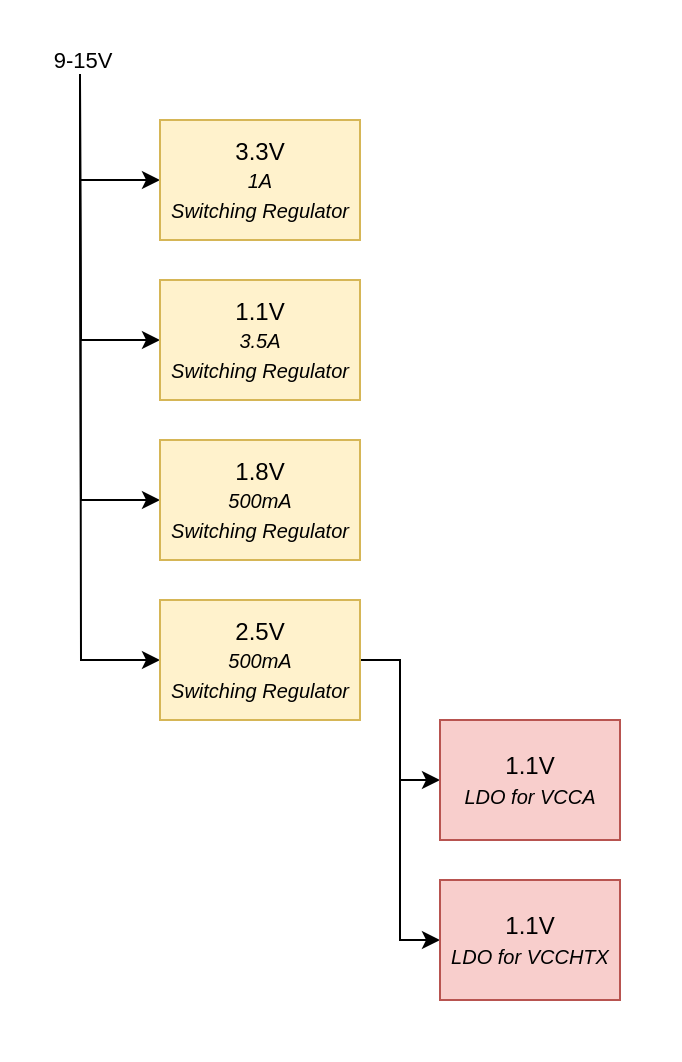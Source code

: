 <mxfile version="24.5.1" type="device">
  <diagram name="Page-1" id="hVkgUOBoCH9ZgTFgDmyA">
    <mxGraphModel dx="196" dy="261" grid="1" gridSize="10" guides="1" tooltips="1" connect="1" arrows="1" fold="1" page="1" pageScale="1" pageWidth="827" pageHeight="1169" math="0" shadow="0">
      <root>
        <mxCell id="0" />
        <mxCell id="1" parent="0" />
        <mxCell id="JkUJiK0VQBEeBQaXtkLF-20" value="" style="rounded=0;whiteSpace=wrap;html=1;strokeColor=none;" parent="1" vertex="1">
          <mxGeometry x="320" y="460" width="340" height="530" as="geometry" />
        </mxCell>
        <mxCell id="JkUJiK0VQBEeBQaXtkLF-2" style="edgeStyle=orthogonalEdgeStyle;rounded=0;orthogonalLoop=1;jettySize=auto;html=1;endArrow=none;endFill=0;startArrow=classic;startFill=1;exitX=0;exitY=0.5;exitDx=0;exitDy=0;" parent="1" source="JkUJiK0VQBEeBQaXtkLF-4" edge="1">
          <mxGeometry relative="1" as="geometry">
            <mxPoint x="360" y="490" as="targetPoint" />
            <mxPoint x="290" y="490" as="sourcePoint" />
            <Array as="points">
              <mxPoint x="360" y="550" />
              <mxPoint x="360" y="490" />
            </Array>
          </mxGeometry>
        </mxCell>
        <mxCell id="JkUJiK0VQBEeBQaXtkLF-3" value="9-15V" style="edgeLabel;html=1;align=center;verticalAlign=middle;resizable=0;points=[];" parent="JkUJiK0VQBEeBQaXtkLF-2" vertex="1" connectable="0">
          <mxGeometry x="0.606" y="-1" relative="1" as="geometry">
            <mxPoint y="-20" as="offset" />
          </mxGeometry>
        </mxCell>
        <mxCell id="JkUJiK0VQBEeBQaXtkLF-4" value="3.3V&lt;div&gt;&lt;i&gt;&lt;font style=&quot;font-size: 10px;&quot;&gt;1A&lt;/font&gt;&lt;/i&gt;&lt;/div&gt;&lt;div&gt;&lt;i&gt;&lt;font style=&quot;font-size: 10px;&quot;&gt;Switching Regulator&lt;/font&gt;&lt;/i&gt;&lt;/div&gt;" style="rounded=0;whiteSpace=wrap;html=1;fillColor=#fff2cc;strokeColor=#d6b656;" parent="1" vertex="1">
          <mxGeometry x="400" y="520" width="100" height="60" as="geometry" />
        </mxCell>
        <mxCell id="JkUJiK0VQBEeBQaXtkLF-17" style="edgeStyle=orthogonalEdgeStyle;rounded=0;orthogonalLoop=1;jettySize=auto;html=1;endArrow=none;endFill=0;startArrow=classic;startFill=1;" parent="1" source="JkUJiK0VQBEeBQaXtkLF-6" edge="1">
          <mxGeometry relative="1" as="geometry">
            <mxPoint x="360.0" y="500" as="targetPoint" />
          </mxGeometry>
        </mxCell>
        <mxCell id="JkUJiK0VQBEeBQaXtkLF-6" value="1.1V&lt;div&gt;&lt;i&gt;&lt;font style=&quot;font-size: 10px;&quot;&gt;3.5A&lt;/font&gt;&lt;/i&gt;&lt;/div&gt;&lt;div&gt;&lt;i&gt;&lt;font style=&quot;font-size: 10px;&quot;&gt;Switching Regulator&lt;/font&gt;&lt;/i&gt;&lt;/div&gt;" style="rounded=0;whiteSpace=wrap;html=1;fillColor=#fff2cc;strokeColor=#d6b656;" parent="1" vertex="1">
          <mxGeometry x="400" y="600" width="100" height="60" as="geometry" />
        </mxCell>
        <mxCell id="JkUJiK0VQBEeBQaXtkLF-18" style="edgeStyle=orthogonalEdgeStyle;rounded=0;orthogonalLoop=1;jettySize=auto;html=1;endArrow=none;endFill=0;startArrow=classic;startFill=1;" parent="1" source="JkUJiK0VQBEeBQaXtkLF-8" edge="1">
          <mxGeometry relative="1" as="geometry">
            <mxPoint x="360" y="550" as="targetPoint" />
          </mxGeometry>
        </mxCell>
        <mxCell id="JkUJiK0VQBEeBQaXtkLF-8" value="1.8V&lt;div&gt;&lt;i&gt;&lt;font style=&quot;font-size: 10px;&quot;&gt;500mA&lt;/font&gt;&lt;/i&gt;&lt;/div&gt;&lt;div&gt;&lt;i&gt;&lt;font style=&quot;font-size: 10px;&quot;&gt;Switching Regulator&lt;/font&gt;&lt;/i&gt;&lt;/div&gt;" style="rounded=0;whiteSpace=wrap;html=1;fillColor=#fff2cc;strokeColor=#d6b656;" parent="1" vertex="1">
          <mxGeometry x="400" y="680" width="100" height="60" as="geometry" />
        </mxCell>
        <mxCell id="JkUJiK0VQBEeBQaXtkLF-14" style="edgeStyle=orthogonalEdgeStyle;rounded=0;orthogonalLoop=1;jettySize=auto;html=1;entryX=0;entryY=0.5;entryDx=0;entryDy=0;" parent="1" source="JkUJiK0VQBEeBQaXtkLF-9" target="JkUJiK0VQBEeBQaXtkLF-13" edge="1">
          <mxGeometry relative="1" as="geometry" />
        </mxCell>
        <mxCell id="JkUJiK0VQBEeBQaXtkLF-16" style="edgeStyle=orthogonalEdgeStyle;rounded=0;orthogonalLoop=1;jettySize=auto;html=1;entryX=0;entryY=0.5;entryDx=0;entryDy=0;" parent="1" source="JkUJiK0VQBEeBQaXtkLF-9" target="JkUJiK0VQBEeBQaXtkLF-15" edge="1">
          <mxGeometry relative="1" as="geometry" />
        </mxCell>
        <mxCell id="JkUJiK0VQBEeBQaXtkLF-19" style="edgeStyle=orthogonalEdgeStyle;rounded=0;orthogonalLoop=1;jettySize=auto;html=1;endArrow=none;endFill=0;startArrow=classic;startFill=1;" parent="1" source="JkUJiK0VQBEeBQaXtkLF-9" edge="1">
          <mxGeometry relative="1" as="geometry">
            <mxPoint x="360" y="500" as="targetPoint" />
          </mxGeometry>
        </mxCell>
        <mxCell id="JkUJiK0VQBEeBQaXtkLF-9" value="2.5V&lt;div&gt;&lt;i&gt;&lt;font style=&quot;font-size: 10px;&quot;&gt;500mA&lt;/font&gt;&lt;/i&gt;&lt;/div&gt;&lt;div&gt;&lt;i&gt;&lt;font style=&quot;font-size: 10px;&quot;&gt;Switching Regulator&lt;/font&gt;&lt;/i&gt;&lt;/div&gt;" style="rounded=0;whiteSpace=wrap;html=1;fillColor=#fff2cc;strokeColor=#d6b656;" parent="1" vertex="1">
          <mxGeometry x="400" y="760" width="100" height="60" as="geometry" />
        </mxCell>
        <mxCell id="JkUJiK0VQBEeBQaXtkLF-13" value="1.1V&lt;div&gt;&lt;font style=&quot;font-size: 10px;&quot;&gt;&lt;i&gt;LDO for VCCA&lt;/i&gt;&lt;/font&gt;&lt;/div&gt;" style="rounded=0;whiteSpace=wrap;html=1;fillColor=#f8cecc;strokeColor=#b85450;" parent="1" vertex="1">
          <mxGeometry x="540" y="820" width="90" height="60" as="geometry" />
        </mxCell>
        <mxCell id="JkUJiK0VQBEeBQaXtkLF-15" value="1.1V&lt;div&gt;&lt;i&gt;&lt;font style=&quot;font-size: 10px;&quot;&gt;LDO for VCCHTX&lt;/font&gt;&lt;/i&gt;&lt;/div&gt;" style="rounded=0;whiteSpace=wrap;html=1;fillColor=#f8cecc;strokeColor=#b85450;" parent="1" vertex="1">
          <mxGeometry x="540" y="900" width="90" height="60" as="geometry" />
        </mxCell>
      </root>
    </mxGraphModel>
  </diagram>
</mxfile>
